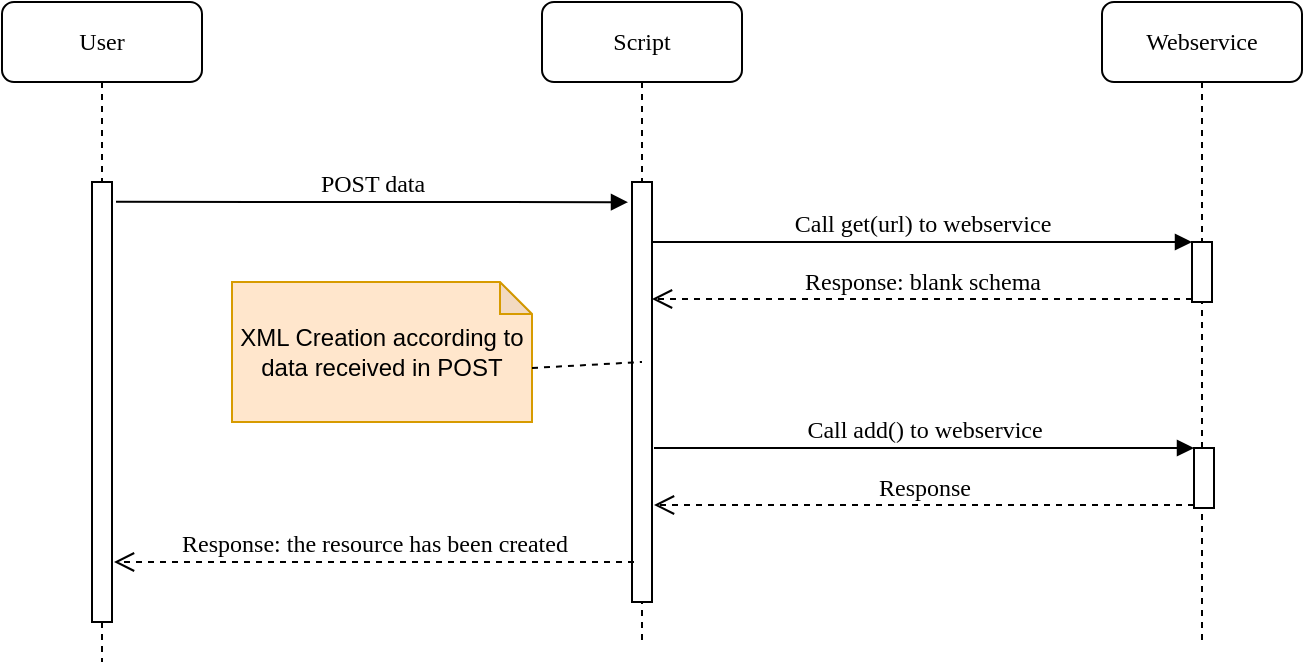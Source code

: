 <mxfile version="12.9.14" type="device"><diagram name="Page-1" id="13e1069c-82ec-6db2-03f1-153e76fe0fe0"><mxGraphModel dx="1426" dy="722" grid="1" gridSize="10" guides="1" tooltips="1" connect="1" arrows="1" fold="1" page="1" pageScale="1" pageWidth="1100" pageHeight="850" background="#ffffff" math="0" shadow="0"><root><mxCell id="0"/><mxCell id="1" parent="0"/><mxCell id="7baba1c4bc27f4b0-4" value="Script" style="shape=umlLifeline;perimeter=lifelinePerimeter;whiteSpace=wrap;html=1;container=1;collapsible=0;recursiveResize=0;outlineConnect=0;rounded=1;shadow=0;comic=0;labelBackgroundColor=none;strokeWidth=1;fontFamily=Verdana;fontSize=12;align=center;" parent="1" vertex="1"><mxGeometry x="370" y="340" width="100" height="320" as="geometry"/></mxCell><mxCell id="7baba1c4bc27f4b0-22" value="" style="html=1;points=[];perimeter=orthogonalPerimeter;rounded=0;shadow=0;comic=0;labelBackgroundColor=none;strokeWidth=1;fontFamily=Verdana;fontSize=12;align=center;" parent="7baba1c4bc27f4b0-4" vertex="1"><mxGeometry x="45" y="90" width="10" height="210" as="geometry"/></mxCell><mxCell id="7baba1c4bc27f4b0-7" value="Webservice" style="shape=umlLifeline;perimeter=lifelinePerimeter;whiteSpace=wrap;html=1;container=1;collapsible=0;recursiveResize=0;outlineConnect=0;rounded=1;shadow=0;comic=0;labelBackgroundColor=none;strokeWidth=1;fontFamily=Verdana;fontSize=12;align=center;" parent="1" vertex="1"><mxGeometry x="650" y="340" width="100" height="320" as="geometry"/></mxCell><mxCell id="7baba1c4bc27f4b0-8" value="User" style="shape=umlLifeline;perimeter=lifelinePerimeter;whiteSpace=wrap;html=1;container=1;collapsible=0;recursiveResize=0;outlineConnect=0;rounded=1;shadow=0;comic=0;labelBackgroundColor=none;strokeWidth=1;fontFamily=Verdana;fontSize=12;align=center;" parent="1" vertex="1"><mxGeometry x="100" y="340" width="100" height="330" as="geometry"/></mxCell><mxCell id="7baba1c4bc27f4b0-9" value="" style="html=1;points=[];perimeter=orthogonalPerimeter;rounded=0;shadow=0;comic=0;labelBackgroundColor=none;strokeWidth=1;fontFamily=Verdana;fontSize=12;align=center;" parent="7baba1c4bc27f4b0-8" vertex="1"><mxGeometry x="45" y="90" width="10" height="220" as="geometry"/></mxCell><mxCell id="7baba1c4bc27f4b0-23" value="POST data" style="html=1;verticalAlign=bottom;endArrow=block;entryX=-0.2;entryY=0.048;labelBackgroundColor=none;fontFamily=Verdana;fontSize=12;exitX=1.2;exitY=0.045;exitDx=0;exitDy=0;exitPerimeter=0;entryDx=0;entryDy=0;entryPerimeter=0;" parent="1" source="7baba1c4bc27f4b0-9" target="7baba1c4bc27f4b0-22" edge="1"><mxGeometry relative="1" as="geometry"><mxPoint x="510" y="420" as="sourcePoint"/></mxGeometry></mxCell><mxCell id="7baba1c4bc27f4b0-25" value="" style="html=1;points=[];perimeter=orthogonalPerimeter;rounded=0;shadow=0;comic=0;labelBackgroundColor=none;strokeColor=#000000;strokeWidth=1;fillColor=#FFFFFF;fontFamily=Verdana;fontSize=12;fontColor=#000000;align=center;" parent="1" vertex="1"><mxGeometry x="695" y="460" width="10" height="30" as="geometry"/></mxCell><mxCell id="7baba1c4bc27f4b0-26" value="Call get(url) to webservice" style="html=1;verticalAlign=bottom;endArrow=block;entryX=0;entryY=0;labelBackgroundColor=none;fontFamily=Verdana;fontSize=12;" parent="1" source="7baba1c4bc27f4b0-22" target="7baba1c4bc27f4b0-25" edge="1"><mxGeometry relative="1" as="geometry"><mxPoint x="930" y="340" as="sourcePoint"/></mxGeometry></mxCell><mxCell id="7baba1c4bc27f4b0-27" value="Response: blank schema" style="html=1;verticalAlign=bottom;endArrow=open;dashed=1;endSize=8;exitX=0;exitY=0.95;labelBackgroundColor=none;fontFamily=Verdana;fontSize=12;" parent="1" source="7baba1c4bc27f4b0-25" target="7baba1c4bc27f4b0-22" edge="1"><mxGeometry relative="1" as="geometry"><mxPoint x="930" y="416" as="targetPoint"/></mxGeometry></mxCell><mxCell id="Pkudy0_Rzv9BePzbOq2K-1" value="XML Creation according to data received in POST" style="shape=note;whiteSpace=wrap;html=1;backgroundOutline=1;darkOpacity=0.05;size=16;fillColor=#ffe6cc;strokeColor=#d79b00;" parent="1" vertex="1"><mxGeometry x="215" y="480" width="150" height="70" as="geometry"/></mxCell><mxCell id="Pkudy0_Rzv9BePzbOq2K-2" value="" style="endArrow=none;dashed=1;html=1;exitX=0;exitY=0;exitDx=150;exitDy=43;exitPerimeter=0;" parent="1" source="Pkudy0_Rzv9BePzbOq2K-1" edge="1"><mxGeometry width="50" height="50" relative="1" as="geometry"><mxPoint x="370" y="560" as="sourcePoint"/><mxPoint x="420" y="520" as="targetPoint"/></mxGeometry></mxCell><mxCell id="Pkudy0_Rzv9BePzbOq2K-3" value="" style="html=1;points=[];perimeter=orthogonalPerimeter;rounded=0;shadow=0;comic=0;labelBackgroundColor=none;strokeColor=#000000;strokeWidth=1;fillColor=#FFFFFF;fontFamily=Verdana;fontSize=12;fontColor=#000000;align=center;" parent="1" vertex="1"><mxGeometry x="696" y="563" width="10" height="30" as="geometry"/></mxCell><mxCell id="Pkudy0_Rzv9BePzbOq2K-4" value="Call add() to webservice" style="html=1;verticalAlign=bottom;endArrow=block;entryX=0;entryY=0;labelBackgroundColor=none;fontFamily=Verdana;fontSize=12;" parent="1" target="Pkudy0_Rzv9BePzbOq2K-3" edge="1"><mxGeometry relative="1" as="geometry"><mxPoint x="426" y="563" as="sourcePoint"/></mxGeometry></mxCell><mxCell id="Pkudy0_Rzv9BePzbOq2K-5" value="Response" style="html=1;verticalAlign=bottom;endArrow=open;dashed=1;endSize=8;exitX=0;exitY=0.95;labelBackgroundColor=none;fontFamily=Verdana;fontSize=12;" parent="1" source="Pkudy0_Rzv9BePzbOq2K-3" edge="1"><mxGeometry relative="1" as="geometry"><mxPoint x="426" y="591.5" as="targetPoint"/></mxGeometry></mxCell><mxCell id="Pkudy0_Rzv9BePzbOq2K-6" value="Response: the resource has been created" style="html=1;verticalAlign=bottom;endArrow=open;dashed=1;endSize=8;exitX=0;exitY=0.95;labelBackgroundColor=none;fontFamily=Verdana;fontSize=12;" parent="1" edge="1"><mxGeometry relative="1" as="geometry"><mxPoint x="156" y="620" as="targetPoint"/><mxPoint x="416" y="620" as="sourcePoint"/></mxGeometry></mxCell></root></mxGraphModel></diagram></mxfile>